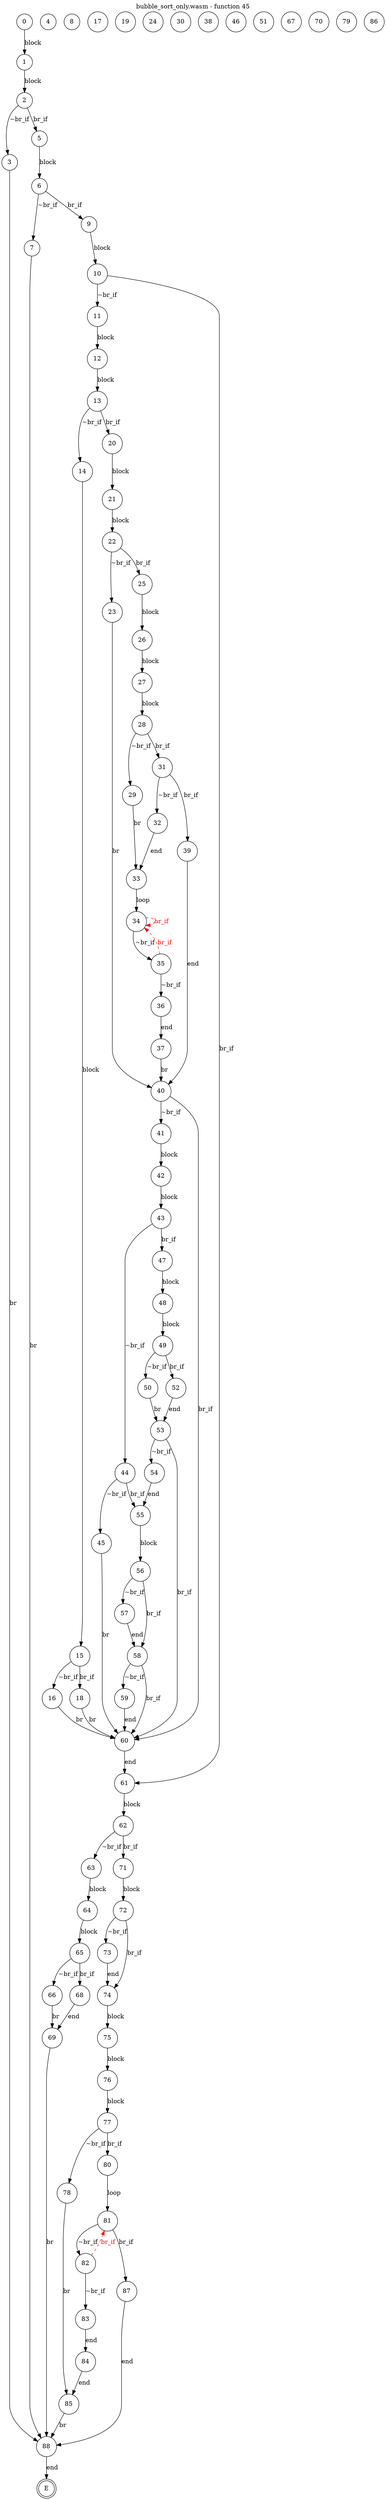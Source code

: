 digraph finite_state_machine {
    label = "bubble_sort_only.wasm - function 45"
    labelloc =  t
    labelfontsize = 16
    labelfontcolor = black
    labelfontname = "Helvetica"
    node [shape = doublecircle]; E ;
node [shape=circle, fontcolor=black, style="", label="0"]0
node [shape=circle, fontcolor=black, style="", label="1"]1
node [shape=circle, fontcolor=black, style="", label="2"]2
node [shape=circle, fontcolor=black, style="", label="3"]3
node [shape=circle, fontcolor=black, style="", label="4"]4
node [shape=circle, fontcolor=black, style="", label="5"]5
node [shape=circle, fontcolor=black, style="", label="6"]6
node [shape=circle, fontcolor=black, style="", label="7"]7
node [shape=circle, fontcolor=black, style="", label="8"]8
node [shape=circle, fontcolor=black, style="", label="9"]9
node [shape=circle, fontcolor=black, style="", label="10"]10
node [shape=circle, fontcolor=black, style="", label="11"]11
node [shape=circle, fontcolor=black, style="", label="12"]12
node [shape=circle, fontcolor=black, style="", label="13"]13
node [shape=circle, fontcolor=black, style="", label="14"]14
node [shape=circle, fontcolor=black, style="", label="15"]15
node [shape=circle, fontcolor=black, style="", label="16"]16
node [shape=circle, fontcolor=black, style="", label="17"]17
node [shape=circle, fontcolor=black, style="", label="18"]18
node [shape=circle, fontcolor=black, style="", label="19"]19
node [shape=circle, fontcolor=black, style="", label="20"]20
node [shape=circle, fontcolor=black, style="", label="21"]21
node [shape=circle, fontcolor=black, style="", label="22"]22
node [shape=circle, fontcolor=black, style="", label="23"]23
node [shape=circle, fontcolor=black, style="", label="24"]24
node [shape=circle, fontcolor=black, style="", label="25"]25
node [shape=circle, fontcolor=black, style="", label="26"]26
node [shape=circle, fontcolor=black, style="", label="27"]27
node [shape=circle, fontcolor=black, style="", label="28"]28
node [shape=circle, fontcolor=black, style="", label="29"]29
node [shape=circle, fontcolor=black, style="", label="30"]30
node [shape=circle, fontcolor=black, style="", label="31"]31
node [shape=circle, fontcolor=black, style="", label="32"]32
node [shape=circle, fontcolor=black, style="", label="33"]33
node [shape=circle, fontcolor=black, style="", label="34"]34
node [shape=circle, fontcolor=black, style="", label="35"]35
node [shape=circle, fontcolor=black, style="", label="36"]36
node [shape=circle, fontcolor=black, style="", label="37"]37
node [shape=circle, fontcolor=black, style="", label="38"]38
node [shape=circle, fontcolor=black, style="", label="39"]39
node [shape=circle, fontcolor=black, style="", label="40"]40
node [shape=circle, fontcolor=black, style="", label="41"]41
node [shape=circle, fontcolor=black, style="", label="42"]42
node [shape=circle, fontcolor=black, style="", label="43"]43
node [shape=circle, fontcolor=black, style="", label="44"]44
node [shape=circle, fontcolor=black, style="", label="45"]45
node [shape=circle, fontcolor=black, style="", label="46"]46
node [shape=circle, fontcolor=black, style="", label="47"]47
node [shape=circle, fontcolor=black, style="", label="48"]48
node [shape=circle, fontcolor=black, style="", label="49"]49
node [shape=circle, fontcolor=black, style="", label="50"]50
node [shape=circle, fontcolor=black, style="", label="51"]51
node [shape=circle, fontcolor=black, style="", label="52"]52
node [shape=circle, fontcolor=black, style="", label="53"]53
node [shape=circle, fontcolor=black, style="", label="54"]54
node [shape=circle, fontcolor=black, style="", label="55"]55
node [shape=circle, fontcolor=black, style="", label="56"]56
node [shape=circle, fontcolor=black, style="", label="57"]57
node [shape=circle, fontcolor=black, style="", label="58"]58
node [shape=circle, fontcolor=black, style="", label="59"]59
node [shape=circle, fontcolor=black, style="", label="60"]60
node [shape=circle, fontcolor=black, style="", label="61"]61
node [shape=circle, fontcolor=black, style="", label="62"]62
node [shape=circle, fontcolor=black, style="", label="63"]63
node [shape=circle, fontcolor=black, style="", label="64"]64
node [shape=circle, fontcolor=black, style="", label="65"]65
node [shape=circle, fontcolor=black, style="", label="66"]66
node [shape=circle, fontcolor=black, style="", label="67"]67
node [shape=circle, fontcolor=black, style="", label="68"]68
node [shape=circle, fontcolor=black, style="", label="69"]69
node [shape=circle, fontcolor=black, style="", label="70"]70
node [shape=circle, fontcolor=black, style="", label="71"]71
node [shape=circle, fontcolor=black, style="", label="72"]72
node [shape=circle, fontcolor=black, style="", label="73"]73
node [shape=circle, fontcolor=black, style="", label="74"]74
node [shape=circle, fontcolor=black, style="", label="75"]75
node [shape=circle, fontcolor=black, style="", label="76"]76
node [shape=circle, fontcolor=black, style="", label="77"]77
node [shape=circle, fontcolor=black, style="", label="78"]78
node [shape=circle, fontcolor=black, style="", label="79"]79
node [shape=circle, fontcolor=black, style="", label="80"]80
node [shape=circle, fontcolor=black, style="", label="81"]81
node [shape=circle, fontcolor=black, style="", label="82"]82
node [shape=circle, fontcolor=black, style="", label="83"]83
node [shape=circle, fontcolor=black, style="", label="84"]84
node [shape=circle, fontcolor=black, style="", label="85"]85
node [shape=circle, fontcolor=black, style="", label="86"]86
node [shape=circle, fontcolor=black, style="", label="87"]87
node [shape=circle, fontcolor=black, style="", label="88"]88
node [shape=circle, fontcolor=black, style="", label="E"]E
    0 -> 1[label="block"];
    1 -> 2[label="block"];
    2 -> 3[label="~br_if"];
    2 -> 5[label="br_if"];
    3 -> 88[label="br"];
    5 -> 6[label="block"];
    6 -> 7[label="~br_if"];
    6 -> 9[label="br_if"];
    7 -> 88[label="br"];
    9 -> 10[label="block"];
    10 -> 11[label="~br_if"];
    10 -> 61[label="br_if"];
    11 -> 12[label="block"];
    12 -> 13[label="block"];
    13 -> 14[label="~br_if"];
    13 -> 20[label="br_if"];
    14 -> 15[label="block"];
    15 -> 16[label="~br_if"];
    15 -> 18[label="br_if"];
    16 -> 60[label="br"];
    18 -> 60[label="br"];
    20 -> 21[label="block"];
    21 -> 22[label="block"];
    22 -> 23[label="~br_if"];
    22 -> 25[label="br_if"];
    23 -> 40[label="br"];
    25 -> 26[label="block"];
    26 -> 27[label="block"];
    27 -> 28[label="block"];
    28 -> 29[label="~br_if"];
    28 -> 31[label="br_if"];
    29 -> 33[label="br"];
    31 -> 32[label="~br_if"];
    31 -> 39[label="br_if"];
    32 -> 33[label="end"];
    33 -> 34[label="loop"];
    34 -> 35[label="~br_if"];
    34 -> 34[style="dashed" color="red" fontcolor="red" label="br_if"];
    35 -> 36[label="~br_if"];
    35 -> 34[style="dashed" color="red" fontcolor="red" label="br_if"];
    36 -> 37[label="end"];
    37 -> 40[label="br"];
    39 -> 40[label="end"];
    40 -> 41[label="~br_if"];
    40 -> 60[label="br_if"];
    41 -> 42[label="block"];
    42 -> 43[label="block"];
    43 -> 44[label="~br_if"];
    43 -> 47[label="br_if"];
    44 -> 45[label="~br_if"];
    44 -> 55[label="br_if"];
    45 -> 60[label="br"];
    47 -> 48[label="block"];
    48 -> 49[label="block"];
    49 -> 50[label="~br_if"];
    49 -> 52[label="br_if"];
    50 -> 53[label="br"];
    52 -> 53[label="end"];
    53 -> 54[label="~br_if"];
    53 -> 60[label="br_if"];
    54 -> 55[label="end"];
    55 -> 56[label="block"];
    56 -> 57[label="~br_if"];
    56 -> 58[label="br_if"];
    57 -> 58[label="end"];
    58 -> 59[label="~br_if"];
    58 -> 60[label="br_if"];
    59 -> 60[label="end"];
    60 -> 61[label="end"];
    61 -> 62[label="block"];
    62 -> 63[label="~br_if"];
    62 -> 71[label="br_if"];
    63 -> 64[label="block"];
    64 -> 65[label="block"];
    65 -> 66[label="~br_if"];
    65 -> 68[label="br_if"];
    66 -> 69[label="br"];
    68 -> 69[label="end"];
    69 -> 88[label="br"];
    71 -> 72[label="block"];
    72 -> 73[label="~br_if"];
    72 -> 74[label="br_if"];
    73 -> 74[label="end"];
    74 -> 75[label="block"];
    75 -> 76[label="block"];
    76 -> 77[label="block"];
    77 -> 78[label="~br_if"];
    77 -> 80[label="br_if"];
    78 -> 85[label="br"];
    80 -> 81[label="loop"];
    81 -> 82[label="~br_if"];
    81 -> 87[label="br_if"];
    82 -> 83[label="~br_if"];
    82 -> 81[style="dashed" color="red" fontcolor="red" label="br_if"];
    83 -> 84[label="end"];
    84 -> 85[label="end"];
    85 -> 88[label="br"];
    87 -> 88[label="end"];
    88 -> E[label="end"];
}
